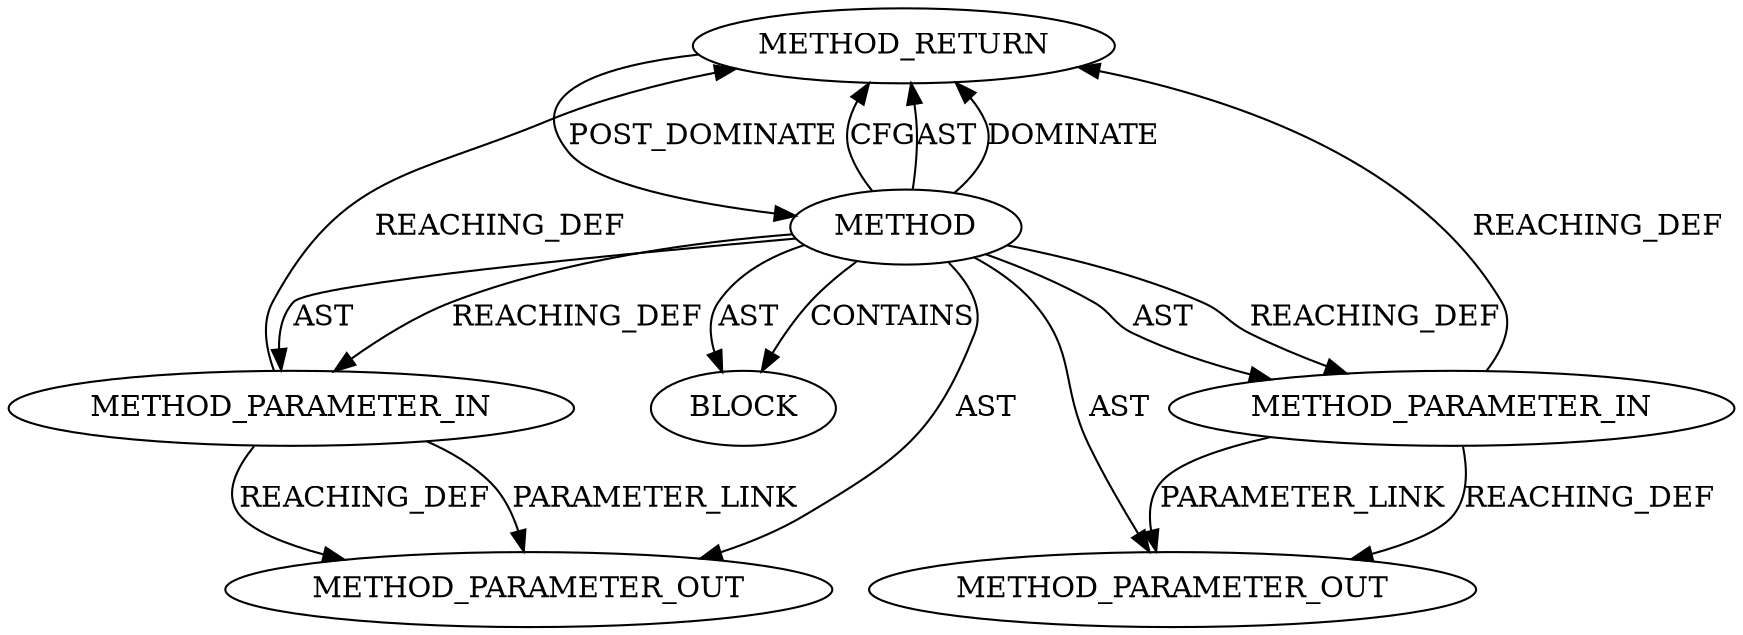 digraph {
  12841 [label=METHOD_RETURN ORDER=2 CODE="RET" TYPE_FULL_NAME="ANY" EVALUATION_STRATEGY="BY_VALUE"]
  13572 [label=METHOD_PARAMETER_OUT ORDER=1 CODE="p1" IS_VARIADIC=false TYPE_FULL_NAME="ANY" EVALUATION_STRATEGY="BY_VALUE" INDEX=1 NAME="p1"]
  12837 [label=METHOD AST_PARENT_TYPE="NAMESPACE_BLOCK" AST_PARENT_FULL_NAME="<global>" ORDER=0 CODE="<empty>" FULL_NAME="ceph_con_discard_requeued" IS_EXTERNAL=true FILENAME="<empty>" SIGNATURE="" NAME="ceph_con_discard_requeued"]
  12839 [label=METHOD_PARAMETER_IN ORDER=2 CODE="p2" IS_VARIADIC=false TYPE_FULL_NAME="ANY" EVALUATION_STRATEGY="BY_VALUE" INDEX=2 NAME="p2"]
  12838 [label=METHOD_PARAMETER_IN ORDER=1 CODE="p1" IS_VARIADIC=false TYPE_FULL_NAME="ANY" EVALUATION_STRATEGY="BY_VALUE" INDEX=1 NAME="p1"]
  13573 [label=METHOD_PARAMETER_OUT ORDER=2 CODE="p2" IS_VARIADIC=false TYPE_FULL_NAME="ANY" EVALUATION_STRATEGY="BY_VALUE" INDEX=2 NAME="p2"]
  12840 [label=BLOCK ORDER=1 ARGUMENT_INDEX=1 CODE="<empty>" TYPE_FULL_NAME="ANY"]
  12837 -> 12841 [label=CFG ]
  12837 -> 12840 [label=CONTAINS ]
  12838 -> 13572 [label=REACHING_DEF VARIABLE="p1"]
  12837 -> 12841 [label=AST ]
  12837 -> 12840 [label=AST ]
  12837 -> 13573 [label=AST ]
  12838 -> 13572 [label=PARAMETER_LINK ]
  12837 -> 12841 [label=DOMINATE ]
  12837 -> 12839 [label=REACHING_DEF VARIABLE=""]
  12837 -> 12839 [label=AST ]
  12839 -> 13573 [label=REACHING_DEF VARIABLE="p2"]
  12838 -> 12841 [label=REACHING_DEF VARIABLE="p1"]
  12839 -> 12841 [label=REACHING_DEF VARIABLE="p2"]
  12837 -> 12838 [label=AST ]
  12837 -> 12838 [label=REACHING_DEF VARIABLE=""]
  12841 -> 12837 [label=POST_DOMINATE ]
  12837 -> 13572 [label=AST ]
  12839 -> 13573 [label=PARAMETER_LINK ]
}
